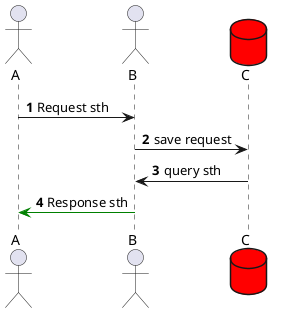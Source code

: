 @startuml
autonumber

actor A
actor B
database C #red

A -> B : Request sth
B -> C : save request
C -> B : query sth
B -[#green]> A : Response sth
@enduml
